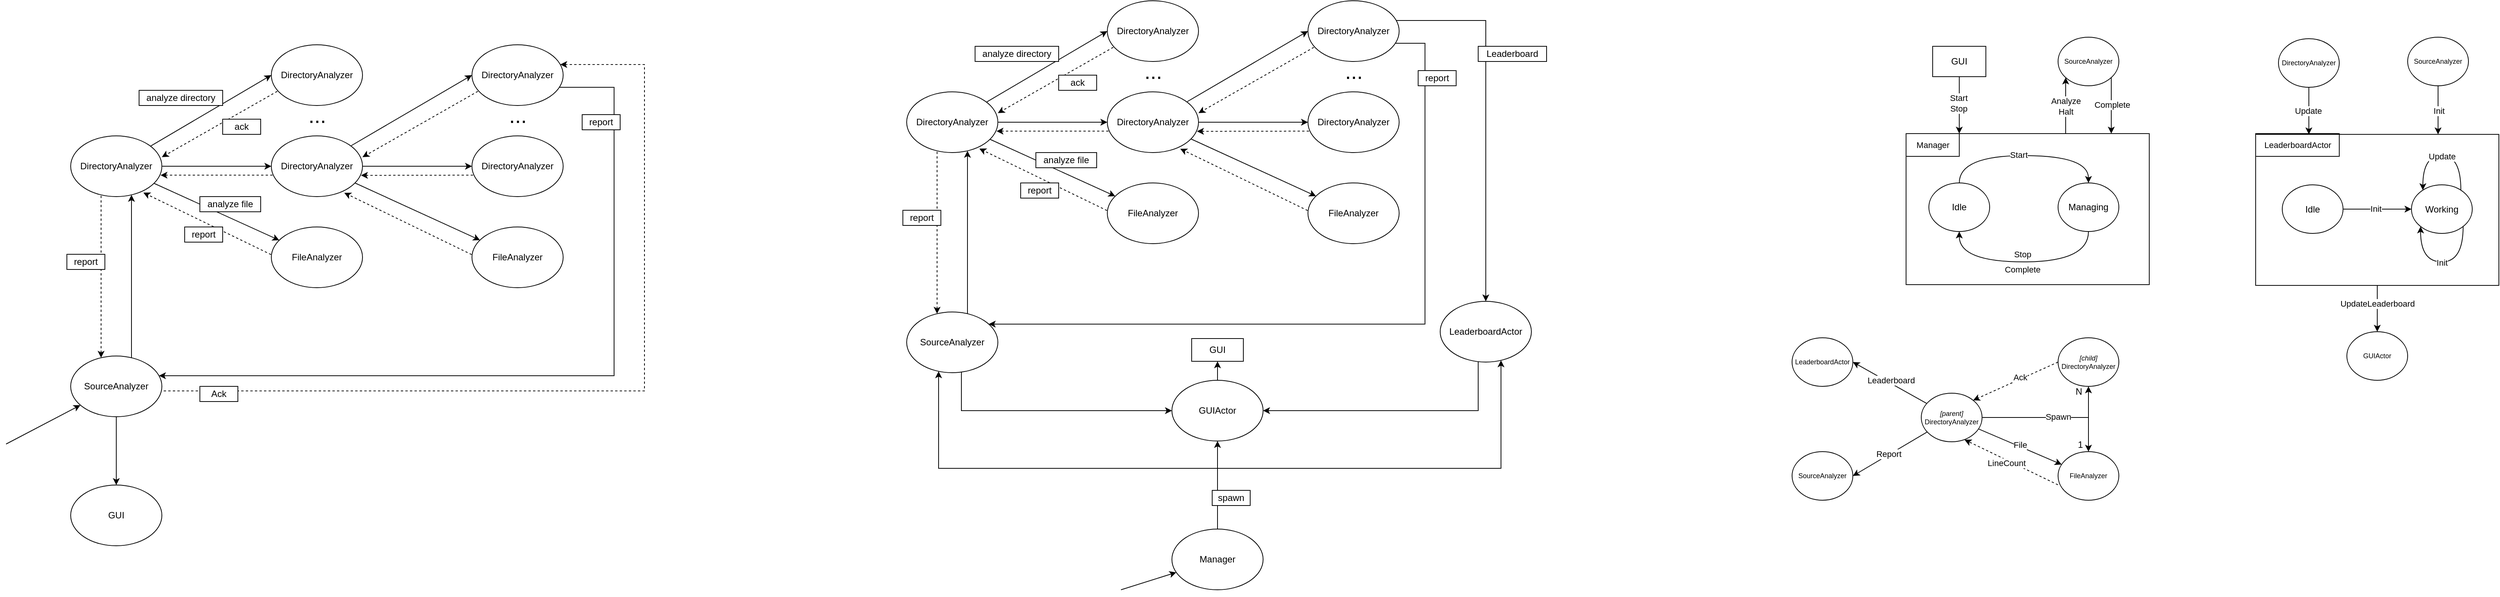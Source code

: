 <mxfile version="21.5.2" type="github">
  <diagram name="part-01-Actors" id="ixp6hun_RJstKnStisOL">
    <mxGraphModel dx="692" dy="480" grid="1" gridSize="10" guides="1" tooltips="1" connect="1" arrows="1" fold="1" page="1" pageScale="1" pageWidth="1169" pageHeight="827" math="0" shadow="0">
      <root>
        <mxCell id="0" />
        <mxCell id="1" parent="0" />
        <mxCell id="HY1gGdeRaSTk6mKzonEz-131" style="edgeStyle=orthogonalEdgeStyle;rounded=0;orthogonalLoop=1;jettySize=auto;html=1;" edge="1" parent="1" source="HY1gGdeRaSTk6mKzonEz-114" target="HY1gGdeRaSTk6mKzonEz-119">
          <mxGeometry relative="1" as="geometry">
            <Array as="points">
              <mxPoint x="2860" y="160" />
              <mxPoint x="2860" y="160" />
            </Array>
          </mxGeometry>
        </mxCell>
        <mxCell id="HY1gGdeRaSTk6mKzonEz-132" value="Analyze&lt;br&gt;Halt" style="edgeLabel;html=1;align=center;verticalAlign=middle;resizable=0;points=[];" vertex="1" connectable="0" parent="HY1gGdeRaSTk6mKzonEz-131">
          <mxGeometry x="0.07" y="-2" relative="1" as="geometry">
            <mxPoint x="-2" y="3" as="offset" />
          </mxGeometry>
        </mxCell>
        <mxCell id="HY1gGdeRaSTk6mKzonEz-114" value="" style="rounded=0;whiteSpace=wrap;html=1;" vertex="1" parent="1">
          <mxGeometry x="2650" y="201" width="320" height="199" as="geometry" />
        </mxCell>
        <mxCell id="HY1gGdeRaSTk6mKzonEz-7" style="edgeStyle=orthogonalEdgeStyle;rounded=0;orthogonalLoop=1;jettySize=auto;html=1;" edge="1" parent="1" source="HY1gGdeRaSTk6mKzonEz-3" target="HY1gGdeRaSTk6mKzonEz-4">
          <mxGeometry relative="1" as="geometry">
            <Array as="points">
              <mxPoint x="315" y="384" />
              <mxPoint x="315" y="384" />
            </Array>
          </mxGeometry>
        </mxCell>
        <mxCell id="HY1gGdeRaSTk6mKzonEz-3" value="SourceAnalyzer" style="ellipse;whiteSpace=wrap;html=1;" vertex="1" parent="1">
          <mxGeometry x="235" y="494" width="120" height="80" as="geometry" />
        </mxCell>
        <mxCell id="HY1gGdeRaSTk6mKzonEz-4" value="DirectoryAnalyzer" style="ellipse;whiteSpace=wrap;html=1;" vertex="1" parent="1">
          <mxGeometry x="235" y="204" width="120" height="80" as="geometry" />
        </mxCell>
        <mxCell id="HY1gGdeRaSTk6mKzonEz-5" value="FileAnalyzer" style="ellipse;whiteSpace=wrap;html=1;" vertex="1" parent="1">
          <mxGeometry x="499" y="324" width="120" height="80" as="geometry" />
        </mxCell>
        <mxCell id="HY1gGdeRaSTk6mKzonEz-6" value="" style="endArrow=classic;html=1;rounded=0;" edge="1" parent="1" target="HY1gGdeRaSTk6mKzonEz-3">
          <mxGeometry width="50" height="50" relative="1" as="geometry">
            <mxPoint x="150" y="610" as="sourcePoint" />
            <mxPoint x="215" y="584" as="targetPoint" />
          </mxGeometry>
        </mxCell>
        <mxCell id="HY1gGdeRaSTk6mKzonEz-8" value="DirectoryAnalyzer" style="ellipse;whiteSpace=wrap;html=1;" vertex="1" parent="1">
          <mxGeometry x="499" y="84" width="120" height="80" as="geometry" />
        </mxCell>
        <mxCell id="HY1gGdeRaSTk6mKzonEz-9" value="DirectoryAnalyzer" style="ellipse;whiteSpace=wrap;html=1;" vertex="1" parent="1">
          <mxGeometry x="499" y="204" width="120" height="80" as="geometry" />
        </mxCell>
        <mxCell id="HY1gGdeRaSTk6mKzonEz-10" style="rounded=0;orthogonalLoop=1;jettySize=auto;html=1;entryX=0;entryY=0.5;entryDx=0;entryDy=0;" edge="1" parent="1" source="HY1gGdeRaSTk6mKzonEz-4" target="HY1gGdeRaSTk6mKzonEz-8">
          <mxGeometry relative="1" as="geometry">
            <mxPoint x="305" y="434" as="sourcePoint" />
            <mxPoint x="305" y="294" as="targetPoint" />
          </mxGeometry>
        </mxCell>
        <mxCell id="HY1gGdeRaSTk6mKzonEz-13" style="rounded=0;orthogonalLoop=1;jettySize=auto;html=1;exitX=0.985;exitY=0.647;exitDx=0;exitDy=0;exitPerimeter=0;entryX=0.026;entryY=0.647;entryDx=0;entryDy=0;entryPerimeter=0;dashed=1;endArrow=none;endFill=0;startArrow=classic;startFill=1;" edge="1" parent="1" source="HY1gGdeRaSTk6mKzonEz-4" target="HY1gGdeRaSTk6mKzonEz-9">
          <mxGeometry relative="1" as="geometry">
            <mxPoint x="362" y="239" as="sourcePoint" />
            <mxPoint x="519" y="154" as="targetPoint" />
          </mxGeometry>
        </mxCell>
        <mxCell id="HY1gGdeRaSTk6mKzonEz-14" style="rounded=0;orthogonalLoop=1;jettySize=auto;html=1;" edge="1" parent="1" source="HY1gGdeRaSTk6mKzonEz-4" target="HY1gGdeRaSTk6mKzonEz-5">
          <mxGeometry relative="1" as="geometry">
            <mxPoint x="362" y="267" as="sourcePoint" />
            <mxPoint x="512" y="301" as="targetPoint" />
          </mxGeometry>
        </mxCell>
        <mxCell id="HY1gGdeRaSTk6mKzonEz-15" value="..." style="text;html=1;align=center;verticalAlign=middle;resizable=0;points=[];autosize=1;strokeColor=none;fillColor=none;fontSize=28;" vertex="1" parent="1">
          <mxGeometry x="534" y="152" width="50" height="50" as="geometry" />
        </mxCell>
        <mxCell id="HY1gGdeRaSTk6mKzonEz-16" style="rounded=0;orthogonalLoop=1;jettySize=auto;html=1;entryX=1;entryY=0.35;entryDx=0;entryDy=0;entryPerimeter=0;exitX=0.065;exitY=0.767;exitDx=0;exitDy=0;exitPerimeter=0;dashed=1;" edge="1" parent="1" source="HY1gGdeRaSTk6mKzonEz-8" target="HY1gGdeRaSTk6mKzonEz-4">
          <mxGeometry relative="1" as="geometry">
            <mxPoint x="350" y="134" as="sourcePoint" />
            <mxPoint x="509" y="134" as="targetPoint" />
          </mxGeometry>
        </mxCell>
        <mxCell id="HY1gGdeRaSTk6mKzonEz-18" style="rounded=0;orthogonalLoop=1;jettySize=auto;html=1;entryX=1;entryY=0.5;entryDx=0;entryDy=0;endArrow=none;endFill=0;startArrow=classic;startFill=1;" edge="1" parent="1" source="HY1gGdeRaSTk6mKzonEz-9" target="HY1gGdeRaSTk6mKzonEz-4">
          <mxGeometry relative="1" as="geometry">
            <mxPoint x="495" y="244" as="sourcePoint" />
            <mxPoint x="365" y="242" as="targetPoint" />
          </mxGeometry>
        </mxCell>
        <mxCell id="HY1gGdeRaSTk6mKzonEz-19" value="analyze directory" style="rounded=0;whiteSpace=wrap;html=1;" vertex="1" parent="1">
          <mxGeometry x="325" y="144" width="110" height="20" as="geometry" />
        </mxCell>
        <mxCell id="HY1gGdeRaSTk6mKzonEz-20" value="ack" style="rounded=0;whiteSpace=wrap;html=1;" vertex="1" parent="1">
          <mxGeometry x="435" y="182" width="50" height="20" as="geometry" />
        </mxCell>
        <mxCell id="HY1gGdeRaSTk6mKzonEz-21" value="analyze file" style="rounded=0;whiteSpace=wrap;html=1;" vertex="1" parent="1">
          <mxGeometry x="405" y="284" width="80" height="20" as="geometry" />
        </mxCell>
        <mxCell id="HY1gGdeRaSTk6mKzonEz-22" style="edgeStyle=orthogonalEdgeStyle;rounded=0;orthogonalLoop=1;jettySize=auto;html=1;dashed=1;endArrow=none;endFill=0;startArrow=classic;startFill=1;" edge="1" parent="1" source="HY1gGdeRaSTk6mKzonEz-3" target="HY1gGdeRaSTk6mKzonEz-4">
          <mxGeometry relative="1" as="geometry">
            <mxPoint x="305" y="504" as="sourcePoint" />
            <mxPoint x="305" y="294" as="targetPoint" />
            <Array as="points">
              <mxPoint x="275" y="384" />
              <mxPoint x="275" y="384" />
            </Array>
          </mxGeometry>
        </mxCell>
        <mxCell id="HY1gGdeRaSTk6mKzonEz-23" style="rounded=0;orthogonalLoop=1;jettySize=auto;html=1;entryX=0.797;entryY=0.935;entryDx=0;entryDy=0;entryPerimeter=0;exitX=-0.003;exitY=0.455;exitDx=0;exitDy=0;exitPerimeter=0;dashed=1;" edge="1" parent="1" source="HY1gGdeRaSTk6mKzonEz-5" target="HY1gGdeRaSTk6mKzonEz-4">
          <mxGeometry relative="1" as="geometry">
            <mxPoint x="499" y="364" as="sourcePoint" />
            <mxPoint x="334.001" y="283.996" as="targetPoint" />
          </mxGeometry>
        </mxCell>
        <mxCell id="HY1gGdeRaSTk6mKzonEz-24" value="report" style="rounded=0;whiteSpace=wrap;html=1;" vertex="1" parent="1">
          <mxGeometry x="385" y="324" width="50" height="20" as="geometry" />
        </mxCell>
        <mxCell id="HY1gGdeRaSTk6mKzonEz-25" value="FileAnalyzer" style="ellipse;whiteSpace=wrap;html=1;" vertex="1" parent="1">
          <mxGeometry x="763" y="324" width="120" height="80" as="geometry" />
        </mxCell>
        <mxCell id="HY1gGdeRaSTk6mKzonEz-47" style="edgeStyle=orthogonalEdgeStyle;rounded=0;orthogonalLoop=1;jettySize=auto;html=1;" edge="1" parent="1" source="HY1gGdeRaSTk6mKzonEz-26" target="HY1gGdeRaSTk6mKzonEz-3">
          <mxGeometry relative="1" as="geometry">
            <Array as="points">
              <mxPoint x="950" y="140" />
              <mxPoint x="950" y="520" />
            </Array>
          </mxGeometry>
        </mxCell>
        <mxCell id="HY1gGdeRaSTk6mKzonEz-26" value="DirectoryAnalyzer" style="ellipse;whiteSpace=wrap;html=1;" vertex="1" parent="1">
          <mxGeometry x="763" y="84" width="120" height="80" as="geometry" />
        </mxCell>
        <mxCell id="HY1gGdeRaSTk6mKzonEz-27" value="DirectoryAnalyzer" style="ellipse;whiteSpace=wrap;html=1;" vertex="1" parent="1">
          <mxGeometry x="763" y="204" width="120" height="80" as="geometry" />
        </mxCell>
        <mxCell id="HY1gGdeRaSTk6mKzonEz-28" style="rounded=0;orthogonalLoop=1;jettySize=auto;html=1;entryX=0;entryY=0.5;entryDx=0;entryDy=0;" edge="1" parent="1" target="HY1gGdeRaSTk6mKzonEz-26">
          <mxGeometry relative="1" as="geometry">
            <mxPoint x="604" y="217" as="sourcePoint" />
            <mxPoint x="569" y="294" as="targetPoint" />
          </mxGeometry>
        </mxCell>
        <mxCell id="HY1gGdeRaSTk6mKzonEz-29" style="rounded=0;orthogonalLoop=1;jettySize=auto;html=1;exitX=0.985;exitY=0.647;exitDx=0;exitDy=0;exitPerimeter=0;entryX=0.026;entryY=0.647;entryDx=0;entryDy=0;entryPerimeter=0;dashed=1;endArrow=none;endFill=0;startArrow=classic;startFill=1;" edge="1" parent="1" target="HY1gGdeRaSTk6mKzonEz-27">
          <mxGeometry relative="1" as="geometry">
            <mxPoint x="617" y="256" as="sourcePoint" />
            <mxPoint x="783" y="154" as="targetPoint" />
          </mxGeometry>
        </mxCell>
        <mxCell id="HY1gGdeRaSTk6mKzonEz-30" style="rounded=0;orthogonalLoop=1;jettySize=auto;html=1;" edge="1" parent="1" target="HY1gGdeRaSTk6mKzonEz-25">
          <mxGeometry relative="1" as="geometry">
            <mxPoint x="609" y="266" as="sourcePoint" />
            <mxPoint x="776" y="301" as="targetPoint" />
          </mxGeometry>
        </mxCell>
        <mxCell id="HY1gGdeRaSTk6mKzonEz-31" value="..." style="text;html=1;align=center;verticalAlign=middle;resizable=0;points=[];autosize=1;strokeColor=none;fillColor=none;fontSize=28;" vertex="1" parent="1">
          <mxGeometry x="798" y="152" width="50" height="50" as="geometry" />
        </mxCell>
        <mxCell id="HY1gGdeRaSTk6mKzonEz-32" style="rounded=0;orthogonalLoop=1;jettySize=auto;html=1;entryX=1;entryY=0.35;entryDx=0;entryDy=0;entryPerimeter=0;exitX=0.065;exitY=0.767;exitDx=0;exitDy=0;exitPerimeter=0;dashed=1;" edge="1" parent="1" source="HY1gGdeRaSTk6mKzonEz-26">
          <mxGeometry relative="1" as="geometry">
            <mxPoint x="614" y="134" as="sourcePoint" />
            <mxPoint x="619" y="232" as="targetPoint" />
          </mxGeometry>
        </mxCell>
        <mxCell id="HY1gGdeRaSTk6mKzonEz-33" style="rounded=0;orthogonalLoop=1;jettySize=auto;html=1;entryX=1;entryY=0.5;entryDx=0;entryDy=0;endArrow=none;endFill=0;startArrow=classic;startFill=1;" edge="1" parent="1" source="HY1gGdeRaSTk6mKzonEz-27">
          <mxGeometry relative="1" as="geometry">
            <mxPoint x="759" y="244" as="sourcePoint" />
            <mxPoint x="619" y="244" as="targetPoint" />
          </mxGeometry>
        </mxCell>
        <mxCell id="HY1gGdeRaSTk6mKzonEz-37" style="rounded=0;orthogonalLoop=1;jettySize=auto;html=1;entryX=0.797;entryY=0.935;entryDx=0;entryDy=0;entryPerimeter=0;exitX=-0.003;exitY=0.455;exitDx=0;exitDy=0;exitPerimeter=0;dashed=1;" edge="1" parent="1" source="HY1gGdeRaSTk6mKzonEz-25">
          <mxGeometry relative="1" as="geometry">
            <mxPoint x="763" y="364" as="sourcePoint" />
            <mxPoint x="595" y="279" as="targetPoint" />
          </mxGeometry>
        </mxCell>
        <mxCell id="HY1gGdeRaSTk6mKzonEz-42" value="GUI" style="ellipse;whiteSpace=wrap;html=1;" vertex="1" parent="1">
          <mxGeometry x="235" y="664" width="120" height="80" as="geometry" />
        </mxCell>
        <mxCell id="HY1gGdeRaSTk6mKzonEz-43" style="edgeStyle=orthogonalEdgeStyle;rounded=0;orthogonalLoop=1;jettySize=auto;html=1;" edge="1" parent="1" source="HY1gGdeRaSTk6mKzonEz-3" target="HY1gGdeRaSTk6mKzonEz-42">
          <mxGeometry relative="1" as="geometry">
            <mxPoint x="325" y="506" as="sourcePoint" />
            <mxPoint x="325" y="292" as="targetPoint" />
            <Array as="points" />
          </mxGeometry>
        </mxCell>
        <mxCell id="HY1gGdeRaSTk6mKzonEz-40" value="report" style="rounded=0;whiteSpace=wrap;html=1;" vertex="1" parent="1">
          <mxGeometry x="908" y="176" width="50" height="20" as="geometry" />
        </mxCell>
        <mxCell id="HY1gGdeRaSTk6mKzonEz-45" value="report" style="rounded=0;whiteSpace=wrap;html=1;" vertex="1" parent="1">
          <mxGeometry x="230" y="360" width="50" height="20" as="geometry" />
        </mxCell>
        <mxCell id="HY1gGdeRaSTk6mKzonEz-50" style="edgeStyle=orthogonalEdgeStyle;rounded=0;orthogonalLoop=1;jettySize=auto;html=1;dashed=1;endArrow=none;endFill=0;startArrow=classic;startFill=1;" edge="1" parent="1" source="HY1gGdeRaSTk6mKzonEz-26" target="HY1gGdeRaSTk6mKzonEz-3">
          <mxGeometry relative="1" as="geometry">
            <mxPoint x="893" y="134" as="sourcePoint" />
            <mxPoint x="361" y="530" as="targetPoint" />
            <Array as="points">
              <mxPoint x="990" y="110" />
              <mxPoint x="990" y="540" />
            </Array>
          </mxGeometry>
        </mxCell>
        <mxCell id="HY1gGdeRaSTk6mKzonEz-52" value="Ack" style="rounded=0;whiteSpace=wrap;html=1;" vertex="1" parent="1">
          <mxGeometry x="405" y="534" width="50" height="20" as="geometry" />
        </mxCell>
        <mxCell id="HY1gGdeRaSTk6mKzonEz-53" style="edgeStyle=orthogonalEdgeStyle;rounded=0;orthogonalLoop=1;jettySize=auto;html=1;" edge="1" parent="1" source="HY1gGdeRaSTk6mKzonEz-54" target="HY1gGdeRaSTk6mKzonEz-55">
          <mxGeometry relative="1" as="geometry">
            <Array as="points">
              <mxPoint x="1415" y="326" />
              <mxPoint x="1415" y="326" />
            </Array>
          </mxGeometry>
        </mxCell>
        <mxCell id="HY1gGdeRaSTk6mKzonEz-91" style="edgeStyle=orthogonalEdgeStyle;rounded=0;orthogonalLoop=1;jettySize=auto;html=1;" edge="1" parent="1" source="HY1gGdeRaSTk6mKzonEz-54" target="HY1gGdeRaSTk6mKzonEz-90">
          <mxGeometry relative="1" as="geometry">
            <Array as="points">
              <mxPoint x="1407" y="566" />
            </Array>
          </mxGeometry>
        </mxCell>
        <mxCell id="HY1gGdeRaSTk6mKzonEz-54" value="SourceAnalyzer" style="ellipse;whiteSpace=wrap;html=1;" vertex="1" parent="1">
          <mxGeometry x="1335" y="436" width="120" height="80" as="geometry" />
        </mxCell>
        <mxCell id="HY1gGdeRaSTk6mKzonEz-55" value="DirectoryAnalyzer" style="ellipse;whiteSpace=wrap;html=1;" vertex="1" parent="1">
          <mxGeometry x="1335" y="146" width="120" height="80" as="geometry" />
        </mxCell>
        <mxCell id="HY1gGdeRaSTk6mKzonEz-56" value="FileAnalyzer" style="ellipse;whiteSpace=wrap;html=1;" vertex="1" parent="1">
          <mxGeometry x="1599" y="266" width="120" height="80" as="geometry" />
        </mxCell>
        <mxCell id="HY1gGdeRaSTk6mKzonEz-57" value="" style="endArrow=classic;html=1;rounded=0;" edge="1" parent="1" target="HY1gGdeRaSTk6mKzonEz-89">
          <mxGeometry width="50" height="50" relative="1" as="geometry">
            <mxPoint x="1617" y="802" as="sourcePoint" />
            <mxPoint x="1547" y="709.31" as="targetPoint" />
          </mxGeometry>
        </mxCell>
        <mxCell id="HY1gGdeRaSTk6mKzonEz-58" value="DirectoryAnalyzer" style="ellipse;whiteSpace=wrap;html=1;" vertex="1" parent="1">
          <mxGeometry x="1599" y="26" width="120" height="80" as="geometry" />
        </mxCell>
        <mxCell id="HY1gGdeRaSTk6mKzonEz-59" value="DirectoryAnalyzer" style="ellipse;whiteSpace=wrap;html=1;" vertex="1" parent="1">
          <mxGeometry x="1599" y="146" width="120" height="80" as="geometry" />
        </mxCell>
        <mxCell id="HY1gGdeRaSTk6mKzonEz-60" style="rounded=0;orthogonalLoop=1;jettySize=auto;html=1;entryX=0;entryY=0.5;entryDx=0;entryDy=0;" edge="1" parent="1" source="HY1gGdeRaSTk6mKzonEz-55" target="HY1gGdeRaSTk6mKzonEz-58">
          <mxGeometry relative="1" as="geometry">
            <mxPoint x="1405" y="376" as="sourcePoint" />
            <mxPoint x="1405" y="236" as="targetPoint" />
          </mxGeometry>
        </mxCell>
        <mxCell id="HY1gGdeRaSTk6mKzonEz-61" style="rounded=0;orthogonalLoop=1;jettySize=auto;html=1;exitX=0.985;exitY=0.647;exitDx=0;exitDy=0;exitPerimeter=0;entryX=0.026;entryY=0.647;entryDx=0;entryDy=0;entryPerimeter=0;dashed=1;endArrow=none;endFill=0;startArrow=classic;startFill=1;" edge="1" parent="1" source="HY1gGdeRaSTk6mKzonEz-55" target="HY1gGdeRaSTk6mKzonEz-59">
          <mxGeometry relative="1" as="geometry">
            <mxPoint x="1462" y="181" as="sourcePoint" />
            <mxPoint x="1619" y="96" as="targetPoint" />
          </mxGeometry>
        </mxCell>
        <mxCell id="HY1gGdeRaSTk6mKzonEz-62" style="rounded=0;orthogonalLoop=1;jettySize=auto;html=1;" edge="1" parent="1" source="HY1gGdeRaSTk6mKzonEz-55" target="HY1gGdeRaSTk6mKzonEz-56">
          <mxGeometry relative="1" as="geometry">
            <mxPoint x="1462" y="209" as="sourcePoint" />
            <mxPoint x="1612" y="243" as="targetPoint" />
          </mxGeometry>
        </mxCell>
        <mxCell id="HY1gGdeRaSTk6mKzonEz-63" value="..." style="text;html=1;align=center;verticalAlign=middle;resizable=0;points=[];autosize=1;strokeColor=none;fillColor=none;fontSize=28;" vertex="1" parent="1">
          <mxGeometry x="1634" y="94" width="50" height="50" as="geometry" />
        </mxCell>
        <mxCell id="HY1gGdeRaSTk6mKzonEz-64" style="rounded=0;orthogonalLoop=1;jettySize=auto;html=1;entryX=1;entryY=0.35;entryDx=0;entryDy=0;entryPerimeter=0;exitX=0.065;exitY=0.767;exitDx=0;exitDy=0;exitPerimeter=0;dashed=1;" edge="1" parent="1" source="HY1gGdeRaSTk6mKzonEz-58" target="HY1gGdeRaSTk6mKzonEz-55">
          <mxGeometry relative="1" as="geometry">
            <mxPoint x="1450" y="76" as="sourcePoint" />
            <mxPoint x="1609" y="76" as="targetPoint" />
          </mxGeometry>
        </mxCell>
        <mxCell id="HY1gGdeRaSTk6mKzonEz-65" style="rounded=0;orthogonalLoop=1;jettySize=auto;html=1;entryX=1;entryY=0.5;entryDx=0;entryDy=0;endArrow=none;endFill=0;startArrow=classic;startFill=1;" edge="1" parent="1" source="HY1gGdeRaSTk6mKzonEz-59" target="HY1gGdeRaSTk6mKzonEz-55">
          <mxGeometry relative="1" as="geometry">
            <mxPoint x="1595" y="186" as="sourcePoint" />
            <mxPoint x="1465" y="184" as="targetPoint" />
          </mxGeometry>
        </mxCell>
        <mxCell id="HY1gGdeRaSTk6mKzonEz-66" value="analyze directory" style="rounded=0;whiteSpace=wrap;html=1;" vertex="1" parent="1">
          <mxGeometry x="1425" y="86" width="110" height="20" as="geometry" />
        </mxCell>
        <mxCell id="HY1gGdeRaSTk6mKzonEz-67" value="ack" style="rounded=0;whiteSpace=wrap;html=1;" vertex="1" parent="1">
          <mxGeometry x="1535" y="124" width="50" height="20" as="geometry" />
        </mxCell>
        <mxCell id="HY1gGdeRaSTk6mKzonEz-68" value="analyze file" style="rounded=0;whiteSpace=wrap;html=1;" vertex="1" parent="1">
          <mxGeometry x="1505" y="226" width="80" height="20" as="geometry" />
        </mxCell>
        <mxCell id="HY1gGdeRaSTk6mKzonEz-69" style="edgeStyle=orthogonalEdgeStyle;rounded=0;orthogonalLoop=1;jettySize=auto;html=1;dashed=1;endArrow=none;endFill=0;startArrow=classic;startFill=1;" edge="1" parent="1" source="HY1gGdeRaSTk6mKzonEz-54" target="HY1gGdeRaSTk6mKzonEz-55">
          <mxGeometry relative="1" as="geometry">
            <mxPoint x="1405" y="446" as="sourcePoint" />
            <mxPoint x="1405" y="236" as="targetPoint" />
            <Array as="points">
              <mxPoint x="1375" y="326" />
              <mxPoint x="1375" y="326" />
            </Array>
          </mxGeometry>
        </mxCell>
        <mxCell id="HY1gGdeRaSTk6mKzonEz-70" style="rounded=0;orthogonalLoop=1;jettySize=auto;html=1;entryX=0.797;entryY=0.935;entryDx=0;entryDy=0;entryPerimeter=0;exitX=-0.003;exitY=0.455;exitDx=0;exitDy=0;exitPerimeter=0;dashed=1;" edge="1" parent="1" source="HY1gGdeRaSTk6mKzonEz-56" target="HY1gGdeRaSTk6mKzonEz-55">
          <mxGeometry relative="1" as="geometry">
            <mxPoint x="1599" y="306" as="sourcePoint" />
            <mxPoint x="1434.001" y="225.996" as="targetPoint" />
          </mxGeometry>
        </mxCell>
        <mxCell id="HY1gGdeRaSTk6mKzonEz-71" value="report" style="rounded=0;whiteSpace=wrap;html=1;" vertex="1" parent="1">
          <mxGeometry x="1485" y="266" width="50" height="20" as="geometry" />
        </mxCell>
        <mxCell id="HY1gGdeRaSTk6mKzonEz-72" value="FileAnalyzer" style="ellipse;whiteSpace=wrap;html=1;" vertex="1" parent="1">
          <mxGeometry x="1863" y="266" width="120" height="80" as="geometry" />
        </mxCell>
        <mxCell id="HY1gGdeRaSTk6mKzonEz-73" style="edgeStyle=orthogonalEdgeStyle;rounded=0;orthogonalLoop=1;jettySize=auto;html=1;" edge="1" parent="1" source="HY1gGdeRaSTk6mKzonEz-74" target="HY1gGdeRaSTk6mKzonEz-54">
          <mxGeometry relative="1" as="geometry">
            <Array as="points">
              <mxPoint x="2017" y="82" />
              <mxPoint x="2017" y="452" />
            </Array>
          </mxGeometry>
        </mxCell>
        <mxCell id="HY1gGdeRaSTk6mKzonEz-74" value="DirectoryAnalyzer" style="ellipse;whiteSpace=wrap;html=1;" vertex="1" parent="1">
          <mxGeometry x="1863" y="26" width="120" height="80" as="geometry" />
        </mxCell>
        <mxCell id="HY1gGdeRaSTk6mKzonEz-75" value="DirectoryAnalyzer" style="ellipse;whiteSpace=wrap;html=1;" vertex="1" parent="1">
          <mxGeometry x="1863" y="146" width="120" height="80" as="geometry" />
        </mxCell>
        <mxCell id="HY1gGdeRaSTk6mKzonEz-76" style="rounded=0;orthogonalLoop=1;jettySize=auto;html=1;entryX=0;entryY=0.5;entryDx=0;entryDy=0;" edge="1" parent="1" target="HY1gGdeRaSTk6mKzonEz-74">
          <mxGeometry relative="1" as="geometry">
            <mxPoint x="1704" y="159" as="sourcePoint" />
            <mxPoint x="1669" y="236" as="targetPoint" />
          </mxGeometry>
        </mxCell>
        <mxCell id="HY1gGdeRaSTk6mKzonEz-77" style="rounded=0;orthogonalLoop=1;jettySize=auto;html=1;exitX=0.985;exitY=0.647;exitDx=0;exitDy=0;exitPerimeter=0;entryX=0.026;entryY=0.647;entryDx=0;entryDy=0;entryPerimeter=0;dashed=1;endArrow=none;endFill=0;startArrow=classic;startFill=1;" edge="1" parent="1" target="HY1gGdeRaSTk6mKzonEz-75">
          <mxGeometry relative="1" as="geometry">
            <mxPoint x="1717" y="198" as="sourcePoint" />
            <mxPoint x="1883" y="96" as="targetPoint" />
          </mxGeometry>
        </mxCell>
        <mxCell id="HY1gGdeRaSTk6mKzonEz-78" style="rounded=0;orthogonalLoop=1;jettySize=auto;html=1;" edge="1" parent="1" target="HY1gGdeRaSTk6mKzonEz-72">
          <mxGeometry relative="1" as="geometry">
            <mxPoint x="1709" y="208" as="sourcePoint" />
            <mxPoint x="1876" y="243" as="targetPoint" />
          </mxGeometry>
        </mxCell>
        <mxCell id="HY1gGdeRaSTk6mKzonEz-79" value="..." style="text;html=1;align=center;verticalAlign=middle;resizable=0;points=[];autosize=1;strokeColor=none;fillColor=none;fontSize=28;" vertex="1" parent="1">
          <mxGeometry x="1898" y="94" width="50" height="50" as="geometry" />
        </mxCell>
        <mxCell id="HY1gGdeRaSTk6mKzonEz-80" style="rounded=0;orthogonalLoop=1;jettySize=auto;html=1;entryX=1;entryY=0.35;entryDx=0;entryDy=0;entryPerimeter=0;exitX=0.065;exitY=0.767;exitDx=0;exitDy=0;exitPerimeter=0;dashed=1;" edge="1" parent="1" source="HY1gGdeRaSTk6mKzonEz-74">
          <mxGeometry relative="1" as="geometry">
            <mxPoint x="1714" y="76" as="sourcePoint" />
            <mxPoint x="1719" y="174" as="targetPoint" />
          </mxGeometry>
        </mxCell>
        <mxCell id="HY1gGdeRaSTk6mKzonEz-81" style="rounded=0;orthogonalLoop=1;jettySize=auto;html=1;entryX=1;entryY=0.5;entryDx=0;entryDy=0;endArrow=none;endFill=0;startArrow=classic;startFill=1;" edge="1" parent="1" source="HY1gGdeRaSTk6mKzonEz-75">
          <mxGeometry relative="1" as="geometry">
            <mxPoint x="1859" y="186" as="sourcePoint" />
            <mxPoint x="1719" y="186" as="targetPoint" />
          </mxGeometry>
        </mxCell>
        <mxCell id="HY1gGdeRaSTk6mKzonEz-82" style="rounded=0;orthogonalLoop=1;jettySize=auto;html=1;entryX=0.797;entryY=0.935;entryDx=0;entryDy=0;entryPerimeter=0;exitX=-0.003;exitY=0.455;exitDx=0;exitDy=0;exitPerimeter=0;dashed=1;" edge="1" parent="1" source="HY1gGdeRaSTk6mKzonEz-72">
          <mxGeometry relative="1" as="geometry">
            <mxPoint x="1863" y="306" as="sourcePoint" />
            <mxPoint x="1695" y="221" as="targetPoint" />
          </mxGeometry>
        </mxCell>
        <mxCell id="HY1gGdeRaSTk6mKzonEz-83" value="LeaderboardActor" style="ellipse;whiteSpace=wrap;html=1;" vertex="1" parent="1">
          <mxGeometry x="2037" y="422" width="120" height="80" as="geometry" />
        </mxCell>
        <mxCell id="HY1gGdeRaSTk6mKzonEz-85" value="report" style="rounded=0;whiteSpace=wrap;html=1;" vertex="1" parent="1">
          <mxGeometry x="2008" y="118" width="50" height="20" as="geometry" />
        </mxCell>
        <mxCell id="HY1gGdeRaSTk6mKzonEz-86" value="report" style="rounded=0;whiteSpace=wrap;html=1;" vertex="1" parent="1">
          <mxGeometry x="1330" y="302" width="50" height="20" as="geometry" />
        </mxCell>
        <mxCell id="HY1gGdeRaSTk6mKzonEz-95" value="" style="edgeStyle=orthogonalEdgeStyle;rounded=0;orthogonalLoop=1;jettySize=auto;html=1;" edge="1" parent="1" source="HY1gGdeRaSTk6mKzonEz-89" target="HY1gGdeRaSTk6mKzonEz-90">
          <mxGeometry relative="1" as="geometry" />
        </mxCell>
        <mxCell id="HY1gGdeRaSTk6mKzonEz-96" style="edgeStyle=orthogonalEdgeStyle;rounded=0;orthogonalLoop=1;jettySize=auto;html=1;" edge="1" parent="1" source="HY1gGdeRaSTk6mKzonEz-89" target="HY1gGdeRaSTk6mKzonEz-54">
          <mxGeometry relative="1" as="geometry">
            <Array as="points">
              <mxPoint x="1744" y="642" />
              <mxPoint x="1377" y="642" />
            </Array>
          </mxGeometry>
        </mxCell>
        <mxCell id="HY1gGdeRaSTk6mKzonEz-97" style="edgeStyle=orthogonalEdgeStyle;rounded=0;orthogonalLoop=1;jettySize=auto;html=1;" edge="1" parent="1" source="HY1gGdeRaSTk6mKzonEz-89" target="HY1gGdeRaSTk6mKzonEz-83">
          <mxGeometry relative="1" as="geometry">
            <Array as="points">
              <mxPoint x="1744" y="642" />
              <mxPoint x="2117" y="642" />
            </Array>
          </mxGeometry>
        </mxCell>
        <mxCell id="HY1gGdeRaSTk6mKzonEz-89" value="Manager" style="ellipse;whiteSpace=wrap;html=1;" vertex="1" parent="1">
          <mxGeometry x="1684" y="722" width="120" height="80" as="geometry" />
        </mxCell>
        <mxCell id="HY1gGdeRaSTk6mKzonEz-102" value="" style="edgeStyle=orthogonalEdgeStyle;rounded=0;orthogonalLoop=1;jettySize=auto;html=1;" edge="1" parent="1" source="HY1gGdeRaSTk6mKzonEz-90" target="HY1gGdeRaSTk6mKzonEz-100">
          <mxGeometry relative="1" as="geometry" />
        </mxCell>
        <mxCell id="HY1gGdeRaSTk6mKzonEz-90" value="GUIActor" style="ellipse;whiteSpace=wrap;html=1;" vertex="1" parent="1">
          <mxGeometry x="1684" y="526" width="120" height="80" as="geometry" />
        </mxCell>
        <mxCell id="HY1gGdeRaSTk6mKzonEz-92" style="edgeStyle=orthogonalEdgeStyle;rounded=0;orthogonalLoop=1;jettySize=auto;html=1;" edge="1" parent="1" source="HY1gGdeRaSTk6mKzonEz-83" target="HY1gGdeRaSTk6mKzonEz-90">
          <mxGeometry relative="1" as="geometry">
            <mxPoint x="1405" y="526" as="sourcePoint" />
            <mxPoint x="1405" y="642" as="targetPoint" />
            <Array as="points">
              <mxPoint x="2087" y="566" />
            </Array>
          </mxGeometry>
        </mxCell>
        <mxCell id="HY1gGdeRaSTk6mKzonEz-93" style="edgeStyle=orthogonalEdgeStyle;rounded=0;orthogonalLoop=1;jettySize=auto;html=1;" edge="1" parent="1" source="HY1gGdeRaSTk6mKzonEz-74" target="HY1gGdeRaSTk6mKzonEz-83">
          <mxGeometry relative="1" as="geometry">
            <Array as="points">
              <mxPoint x="2097" y="52" />
            </Array>
            <mxPoint x="1988" y="92" as="sourcePoint" />
            <mxPoint x="2127" y="612" as="targetPoint" />
          </mxGeometry>
        </mxCell>
        <mxCell id="HY1gGdeRaSTk6mKzonEz-94" value="Leaderboard" style="rounded=0;whiteSpace=wrap;html=1;" vertex="1" parent="1">
          <mxGeometry x="2087" y="86" width="90" height="20" as="geometry" />
        </mxCell>
        <mxCell id="HY1gGdeRaSTk6mKzonEz-98" value="spawn" style="rounded=0;whiteSpace=wrap;html=1;" vertex="1" parent="1">
          <mxGeometry x="1737" y="671" width="50" height="20" as="geometry" />
        </mxCell>
        <mxCell id="HY1gGdeRaSTk6mKzonEz-100" value="GUI" style="rounded=0;whiteSpace=wrap;html=1;" vertex="1" parent="1">
          <mxGeometry x="1710" y="471" width="68" height="30" as="geometry" />
        </mxCell>
        <mxCell id="HY1gGdeRaSTk6mKzonEz-107" style="edgeStyle=orthogonalEdgeStyle;rounded=0;orthogonalLoop=1;jettySize=auto;html=1;curved=1;" edge="1" parent="1" source="HY1gGdeRaSTk6mKzonEz-105" target="HY1gGdeRaSTk6mKzonEz-106">
          <mxGeometry relative="1" as="geometry">
            <Array as="points">
              <mxPoint x="2720" y="230" />
              <mxPoint x="2890" y="230" />
            </Array>
          </mxGeometry>
        </mxCell>
        <mxCell id="HY1gGdeRaSTk6mKzonEz-108" value="Start" style="edgeLabel;html=1;align=center;verticalAlign=middle;resizable=0;points=[];" vertex="1" connectable="0" parent="HY1gGdeRaSTk6mKzonEz-107">
          <mxGeometry x="-0.058" y="1" relative="1" as="geometry">
            <mxPoint as="offset" />
          </mxGeometry>
        </mxCell>
        <mxCell id="HY1gGdeRaSTk6mKzonEz-105" value="Idle" style="ellipse;whiteSpace=wrap;html=1;" vertex="1" parent="1">
          <mxGeometry x="2680" y="266" width="80" height="64" as="geometry" />
        </mxCell>
        <mxCell id="HY1gGdeRaSTk6mKzonEz-111" style="edgeStyle=orthogonalEdgeStyle;rounded=0;orthogonalLoop=1;jettySize=auto;html=1;curved=1;" edge="1" parent="1" source="HY1gGdeRaSTk6mKzonEz-106" target="HY1gGdeRaSTk6mKzonEz-105">
          <mxGeometry relative="1" as="geometry">
            <Array as="points">
              <mxPoint x="2890" y="370" />
              <mxPoint x="2720" y="370" />
            </Array>
          </mxGeometry>
        </mxCell>
        <mxCell id="HY1gGdeRaSTk6mKzonEz-112" value="Stop" style="edgeLabel;html=1;align=center;verticalAlign=middle;resizable=0;points=[];" vertex="1" connectable="0" parent="HY1gGdeRaSTk6mKzonEz-111">
          <mxGeometry x="0.015" y="-1" relative="1" as="geometry">
            <mxPoint y="-9" as="offset" />
          </mxGeometry>
        </mxCell>
        <mxCell id="HY1gGdeRaSTk6mKzonEz-113" value="Complete" style="edgeLabel;html=1;align=center;verticalAlign=middle;resizable=0;points=[];" vertex="1" connectable="0" parent="HY1gGdeRaSTk6mKzonEz-111">
          <mxGeometry x="-0.183" y="-4" relative="1" as="geometry">
            <mxPoint x="-25" y="14" as="offset" />
          </mxGeometry>
        </mxCell>
        <mxCell id="HY1gGdeRaSTk6mKzonEz-106" value="Managing" style="ellipse;whiteSpace=wrap;html=1;" vertex="1" parent="1">
          <mxGeometry x="2850" y="266" width="80" height="64" as="geometry" />
        </mxCell>
        <mxCell id="HY1gGdeRaSTk6mKzonEz-117" value="Manager" style="text;html=1;align=center;verticalAlign=middle;resizable=0;points=[];autosize=1;strokeColor=default;fillColor=none;perimeterSpacing=2;fontSize=11;" vertex="1" parent="1">
          <mxGeometry x="2650" y="201" width="70" height="30" as="geometry" />
        </mxCell>
        <mxCell id="HY1gGdeRaSTk6mKzonEz-122" style="edgeStyle=orthogonalEdgeStyle;rounded=0;orthogonalLoop=1;jettySize=auto;html=1;" edge="1" parent="1" source="HY1gGdeRaSTk6mKzonEz-119" target="HY1gGdeRaSTk6mKzonEz-114">
          <mxGeometry relative="1" as="geometry">
            <Array as="points">
              <mxPoint x="2920" y="160" />
              <mxPoint x="2920" y="160" />
            </Array>
          </mxGeometry>
        </mxCell>
        <mxCell id="HY1gGdeRaSTk6mKzonEz-123" value="Complete" style="edgeLabel;html=1;align=center;verticalAlign=middle;resizable=0;points=[];" vertex="1" connectable="0" parent="HY1gGdeRaSTk6mKzonEz-122">
          <mxGeometry x="-0.292" y="1" relative="1" as="geometry">
            <mxPoint y="10" as="offset" />
          </mxGeometry>
        </mxCell>
        <mxCell id="HY1gGdeRaSTk6mKzonEz-119" value="SourceAnalyzer" style="ellipse;whiteSpace=wrap;html=1;fontSize=9;" vertex="1" parent="1">
          <mxGeometry x="2850" y="74" width="80" height="64" as="geometry" />
        </mxCell>
        <mxCell id="HY1gGdeRaSTk6mKzonEz-129" style="edgeStyle=orthogonalEdgeStyle;rounded=0;orthogonalLoop=1;jettySize=auto;html=1;" edge="1" parent="1" source="HY1gGdeRaSTk6mKzonEz-128" target="HY1gGdeRaSTk6mKzonEz-114">
          <mxGeometry relative="1" as="geometry">
            <Array as="points">
              <mxPoint x="2720" y="180" />
              <mxPoint x="2720" y="180" />
            </Array>
          </mxGeometry>
        </mxCell>
        <mxCell id="HY1gGdeRaSTk6mKzonEz-130" value="Start&lt;br&gt;Stop" style="edgeLabel;html=1;align=center;verticalAlign=middle;resizable=0;points=[];" vertex="1" connectable="0" parent="HY1gGdeRaSTk6mKzonEz-129">
          <mxGeometry x="-0.314" relative="1" as="geometry">
            <mxPoint x="-1" y="9" as="offset" />
          </mxGeometry>
        </mxCell>
        <mxCell id="HY1gGdeRaSTk6mKzonEz-128" value="GUI" style="rounded=0;whiteSpace=wrap;html=1;" vertex="1" parent="1">
          <mxGeometry x="2685" y="86" width="70" height="40" as="geometry" />
        </mxCell>
        <mxCell id="HY1gGdeRaSTk6mKzonEz-179" value="" style="edgeStyle=orthogonalEdgeStyle;rounded=0;orthogonalLoop=1;jettySize=auto;html=1;" edge="1" parent="1" source="HY1gGdeRaSTk6mKzonEz-153" target="HY1gGdeRaSTk6mKzonEz-178">
          <mxGeometry relative="1" as="geometry" />
        </mxCell>
        <mxCell id="HY1gGdeRaSTk6mKzonEz-180" value="UpdateLeaderboard" style="edgeLabel;html=1;align=center;verticalAlign=middle;resizable=0;points=[];" vertex="1" connectable="0" parent="HY1gGdeRaSTk6mKzonEz-179">
          <mxGeometry x="-0.257" y="1" relative="1" as="geometry">
            <mxPoint x="-1" y="1" as="offset" />
          </mxGeometry>
        </mxCell>
        <mxCell id="HY1gGdeRaSTk6mKzonEz-153" value="" style="rounded=0;whiteSpace=wrap;html=1;" vertex="1" parent="1">
          <mxGeometry x="3110" y="202" width="320" height="199" as="geometry" />
        </mxCell>
        <mxCell id="HY1gGdeRaSTk6mKzonEz-154" style="edgeStyle=orthogonalEdgeStyle;rounded=0;orthogonalLoop=1;jettySize=auto;html=1;curved=1;" edge="1" parent="1" source="HY1gGdeRaSTk6mKzonEz-156" target="HY1gGdeRaSTk6mKzonEz-160">
          <mxGeometry relative="1" as="geometry">
            <Array as="points">
              <mxPoint x="3270" y="300" />
              <mxPoint x="3270" y="300" />
            </Array>
          </mxGeometry>
        </mxCell>
        <mxCell id="HY1gGdeRaSTk6mKzonEz-155" value="Init" style="edgeLabel;html=1;align=center;verticalAlign=middle;resizable=0;points=[];" vertex="1" connectable="0" parent="HY1gGdeRaSTk6mKzonEz-154">
          <mxGeometry x="-0.058" y="1" relative="1" as="geometry">
            <mxPoint as="offset" />
          </mxGeometry>
        </mxCell>
        <mxCell id="HY1gGdeRaSTk6mKzonEz-156" value="Idle" style="ellipse;whiteSpace=wrap;html=1;" vertex="1" parent="1">
          <mxGeometry x="3145" y="268.5" width="80" height="64" as="geometry" />
        </mxCell>
        <mxCell id="HY1gGdeRaSTk6mKzonEz-160" value="Working" style="ellipse;whiteSpace=wrap;html=1;" vertex="1" parent="1">
          <mxGeometry x="3315" y="268.5" width="80" height="64" as="geometry" />
        </mxCell>
        <mxCell id="HY1gGdeRaSTk6mKzonEz-161" value="LeaderboardActor" style="text;html=1;align=center;verticalAlign=middle;resizable=0;points=[];autosize=1;strokeColor=default;fillColor=none;perimeterSpacing=2;fontSize=11;" vertex="1" parent="1">
          <mxGeometry x="3110" y="201" width="110" height="30" as="geometry" />
        </mxCell>
        <mxCell id="HY1gGdeRaSTk6mKzonEz-162" style="edgeStyle=orthogonalEdgeStyle;rounded=0;orthogonalLoop=1;jettySize=auto;html=1;" edge="1" parent="1" source="HY1gGdeRaSTk6mKzonEz-164" target="HY1gGdeRaSTk6mKzonEz-153">
          <mxGeometry relative="1" as="geometry">
            <Array as="points">
              <mxPoint x="3350" y="170" />
              <mxPoint x="3350" y="170" />
            </Array>
          </mxGeometry>
        </mxCell>
        <mxCell id="HY1gGdeRaSTk6mKzonEz-163" value="Init" style="edgeLabel;html=1;align=center;verticalAlign=middle;resizable=0;points=[];" vertex="1" connectable="0" parent="HY1gGdeRaSTk6mKzonEz-162">
          <mxGeometry x="-0.292" y="1" relative="1" as="geometry">
            <mxPoint y="10" as="offset" />
          </mxGeometry>
        </mxCell>
        <mxCell id="HY1gGdeRaSTk6mKzonEz-164" value="SourceAnalyzer" style="ellipse;whiteSpace=wrap;html=1;fontSize=9;" vertex="1" parent="1">
          <mxGeometry x="3310" y="74" width="80" height="64" as="geometry" />
        </mxCell>
        <mxCell id="HY1gGdeRaSTk6mKzonEz-165" style="edgeStyle=orthogonalEdgeStyle;rounded=0;orthogonalLoop=1;jettySize=auto;html=1;" edge="1" parent="1" source="HY1gGdeRaSTk6mKzonEz-177" target="HY1gGdeRaSTk6mKzonEz-153">
          <mxGeometry relative="1" as="geometry">
            <Array as="points">
              <mxPoint x="3180" y="180" />
              <mxPoint x="3180" y="180" />
            </Array>
            <mxPoint x="3180" y="126" as="sourcePoint" />
          </mxGeometry>
        </mxCell>
        <mxCell id="HY1gGdeRaSTk6mKzonEz-166" value="Update" style="edgeLabel;html=1;align=center;verticalAlign=middle;resizable=0;points=[];" vertex="1" connectable="0" parent="HY1gGdeRaSTk6mKzonEz-165">
          <mxGeometry x="-0.314" relative="1" as="geometry">
            <mxPoint x="-1" y="9" as="offset" />
          </mxGeometry>
        </mxCell>
        <mxCell id="HY1gGdeRaSTk6mKzonEz-173" style="edgeStyle=orthogonalEdgeStyle;rounded=0;orthogonalLoop=1;jettySize=auto;html=1;curved=1;" edge="1" parent="1" source="HY1gGdeRaSTk6mKzonEz-160" target="HY1gGdeRaSTk6mKzonEz-160">
          <mxGeometry relative="1" as="geometry">
            <Array as="points">
              <mxPoint x="3383" y="370" />
              <mxPoint x="3327" y="370" />
            </Array>
            <mxPoint x="3383.264" y="322.127" as="sourcePoint" />
            <mxPoint x="3326.696" y="322.127" as="targetPoint" />
          </mxGeometry>
        </mxCell>
        <mxCell id="HY1gGdeRaSTk6mKzonEz-174" value="Init" style="edgeLabel;html=1;align=center;verticalAlign=middle;resizable=0;points=[];" vertex="1" connectable="0" parent="HY1gGdeRaSTk6mKzonEz-173">
          <mxGeometry x="-0.058" y="1" relative="1" as="geometry">
            <mxPoint x="-4" as="offset" />
          </mxGeometry>
        </mxCell>
        <mxCell id="HY1gGdeRaSTk6mKzonEz-175" style="edgeStyle=orthogonalEdgeStyle;rounded=0;orthogonalLoop=1;jettySize=auto;html=1;curved=1;" edge="1" parent="1" source="HY1gGdeRaSTk6mKzonEz-160" target="HY1gGdeRaSTk6mKzonEz-160">
          <mxGeometry relative="1" as="geometry">
            <Array as="points">
              <mxPoint x="3380" y="230" />
              <mxPoint x="3330" y="230" />
            </Array>
            <mxPoint x="3393" y="333" as="sourcePoint" />
            <mxPoint x="3337" y="333" as="targetPoint" />
          </mxGeometry>
        </mxCell>
        <mxCell id="HY1gGdeRaSTk6mKzonEz-176" value="Update" style="edgeLabel;html=1;align=center;verticalAlign=middle;resizable=0;points=[];fontSize=11;" vertex="1" connectable="0" parent="HY1gGdeRaSTk6mKzonEz-175">
          <mxGeometry x="-0.058" y="1" relative="1" as="geometry">
            <mxPoint x="-4" as="offset" />
          </mxGeometry>
        </mxCell>
        <mxCell id="HY1gGdeRaSTk6mKzonEz-177" value="DirectoryAnalyzer" style="ellipse;whiteSpace=wrap;html=1;fontSize=9;" vertex="1" parent="1">
          <mxGeometry x="3140" y="76" width="80" height="64" as="geometry" />
        </mxCell>
        <mxCell id="HY1gGdeRaSTk6mKzonEz-178" value="GUIActor" style="ellipse;whiteSpace=wrap;html=1;fontSize=9;" vertex="1" parent="1">
          <mxGeometry x="3230" y="462" width="80" height="64" as="geometry" />
        </mxCell>
        <mxCell id="HY1gGdeRaSTk6mKzonEz-191" style="edgeStyle=orthogonalEdgeStyle;rounded=0;orthogonalLoop=1;jettySize=auto;html=1;entryX=0.5;entryY=1;entryDx=0;entryDy=0;" edge="1" parent="1" source="HY1gGdeRaSTk6mKzonEz-181" target="HY1gGdeRaSTk6mKzonEz-184">
          <mxGeometry relative="1" as="geometry" />
        </mxCell>
        <mxCell id="HY1gGdeRaSTk6mKzonEz-192" style="edgeStyle=orthogonalEdgeStyle;rounded=0;orthogonalLoop=1;jettySize=auto;html=1;" edge="1" parent="1" source="HY1gGdeRaSTk6mKzonEz-181" target="HY1gGdeRaSTk6mKzonEz-182">
          <mxGeometry relative="1" as="geometry" />
        </mxCell>
        <mxCell id="HY1gGdeRaSTk6mKzonEz-193" value="Spawn" style="edgeLabel;html=1;align=center;verticalAlign=middle;resizable=0;points=[];" vertex="1" connectable="0" parent="HY1gGdeRaSTk6mKzonEz-192">
          <mxGeometry x="-0.038" y="-1" relative="1" as="geometry">
            <mxPoint x="11" y="-2" as="offset" />
          </mxGeometry>
        </mxCell>
        <mxCell id="HY1gGdeRaSTk6mKzonEz-199" style="rounded=0;orthogonalLoop=1;jettySize=auto;html=1;" edge="1" parent="1" source="HY1gGdeRaSTk6mKzonEz-181" target="HY1gGdeRaSTk6mKzonEz-182">
          <mxGeometry relative="1" as="geometry">
            <mxPoint x="2851" y="635" as="targetPoint" />
          </mxGeometry>
        </mxCell>
        <mxCell id="HY1gGdeRaSTk6mKzonEz-200" value="File" style="edgeLabel;html=1;align=center;verticalAlign=middle;resizable=0;points=[];" vertex="1" connectable="0" parent="HY1gGdeRaSTk6mKzonEz-199">
          <mxGeometry x="0.089" relative="1" as="geometry">
            <mxPoint x="-5" y="-5" as="offset" />
          </mxGeometry>
        </mxCell>
        <mxCell id="HY1gGdeRaSTk6mKzonEz-202" value="" style="rounded=0;orthogonalLoop=1;jettySize=auto;html=1;entryX=1;entryY=0.5;entryDx=0;entryDy=0;" edge="1" parent="1" source="HY1gGdeRaSTk6mKzonEz-181" target="HY1gGdeRaSTk6mKzonEz-201">
          <mxGeometry relative="1" as="geometry" />
        </mxCell>
        <mxCell id="HY1gGdeRaSTk6mKzonEz-203" value="Report" style="edgeLabel;html=1;align=center;verticalAlign=middle;resizable=0;points=[];" vertex="1" connectable="0" parent="HY1gGdeRaSTk6mKzonEz-202">
          <mxGeometry x="0.041" y="-1" relative="1" as="geometry">
            <mxPoint as="offset" />
          </mxGeometry>
        </mxCell>
        <mxCell id="HY1gGdeRaSTk6mKzonEz-207" style="rounded=0;orthogonalLoop=1;jettySize=auto;html=1;entryX=1;entryY=0.5;entryDx=0;entryDy=0;" edge="1" parent="1" source="HY1gGdeRaSTk6mKzonEz-181" target="HY1gGdeRaSTk6mKzonEz-204">
          <mxGeometry relative="1" as="geometry" />
        </mxCell>
        <mxCell id="HY1gGdeRaSTk6mKzonEz-208" value="Leaderboard" style="edgeLabel;html=1;align=center;verticalAlign=middle;resizable=0;points=[];" vertex="1" connectable="0" parent="HY1gGdeRaSTk6mKzonEz-207">
          <mxGeometry x="0.081" y="-1" relative="1" as="geometry">
            <mxPoint x="5" as="offset" />
          </mxGeometry>
        </mxCell>
        <mxCell id="HY1gGdeRaSTk6mKzonEz-181" value="&lt;i&gt;[parent]&lt;/i&gt;&lt;br&gt;DirectoryAnalyzer&lt;br&gt;" style="ellipse;whiteSpace=wrap;html=1;fontSize=9;" vertex="1" parent="1">
          <mxGeometry x="2670" y="543" width="80" height="64" as="geometry" />
        </mxCell>
        <mxCell id="HY1gGdeRaSTk6mKzonEz-197" style="rounded=0;orthogonalLoop=1;jettySize=auto;html=1;dashed=1;entryX=0.712;entryY=0.958;entryDx=0;entryDy=0;exitX=-0.002;exitY=0.683;exitDx=0;exitDy=0;entryPerimeter=0;exitPerimeter=0;" edge="1" parent="1" source="HY1gGdeRaSTk6mKzonEz-182" target="HY1gGdeRaSTk6mKzonEz-181">
          <mxGeometry relative="1" as="geometry" />
        </mxCell>
        <mxCell id="HY1gGdeRaSTk6mKzonEz-198" value="LineCount" style="edgeLabel;html=1;align=center;verticalAlign=middle;resizable=0;points=[];" vertex="1" connectable="0" parent="HY1gGdeRaSTk6mKzonEz-197">
          <mxGeometry x="-0.035" relative="1" as="geometry">
            <mxPoint x="-9" as="offset" />
          </mxGeometry>
        </mxCell>
        <mxCell id="HY1gGdeRaSTk6mKzonEz-182" value="FileAnalyzer" style="ellipse;whiteSpace=wrap;html=1;fontSize=9;" vertex="1" parent="1">
          <mxGeometry x="2850" y="620" width="80" height="64" as="geometry" />
        </mxCell>
        <mxCell id="HY1gGdeRaSTk6mKzonEz-195" style="rounded=0;orthogonalLoop=1;jettySize=auto;html=1;entryX=1;entryY=0;entryDx=0;entryDy=0;dashed=1;exitX=0;exitY=0.5;exitDx=0;exitDy=0;" edge="1" parent="1" source="HY1gGdeRaSTk6mKzonEz-184" target="HY1gGdeRaSTk6mKzonEz-181">
          <mxGeometry relative="1" as="geometry" />
        </mxCell>
        <mxCell id="HY1gGdeRaSTk6mKzonEz-196" value="Ack" style="edgeLabel;html=1;align=center;verticalAlign=middle;resizable=0;points=[];" vertex="1" connectable="0" parent="HY1gGdeRaSTk6mKzonEz-195">
          <mxGeometry x="-0.165" y="2" relative="1" as="geometry">
            <mxPoint x="-5" y="-3" as="offset" />
          </mxGeometry>
        </mxCell>
        <mxCell id="HY1gGdeRaSTk6mKzonEz-184" value="&lt;i&gt;[child]&lt;/i&gt;&lt;br&gt;DirectoryAnalyzer" style="ellipse;whiteSpace=wrap;html=1;fontSize=9;" vertex="1" parent="1">
          <mxGeometry x="2850" y="470" width="80" height="64" as="geometry" />
        </mxCell>
        <mxCell id="HY1gGdeRaSTk6mKzonEz-186" value="1" style="text;html=1;align=center;verticalAlign=middle;resizable=0;points=[];autosize=1;strokeColor=none;fillColor=none;" vertex="1" parent="1">
          <mxGeometry x="2864" y="596" width="30" height="30" as="geometry" />
        </mxCell>
        <mxCell id="HY1gGdeRaSTk6mKzonEz-187" value="N" style="text;html=1;align=center;verticalAlign=middle;resizable=0;points=[];autosize=1;strokeColor=none;fillColor=none;" vertex="1" parent="1">
          <mxGeometry x="2862" y="526" width="30" height="30" as="geometry" />
        </mxCell>
        <mxCell id="HY1gGdeRaSTk6mKzonEz-201" value="SourceAnalyzer" style="ellipse;whiteSpace=wrap;html=1;fontSize=9;" vertex="1" parent="1">
          <mxGeometry x="2500" y="620" width="80" height="64" as="geometry" />
        </mxCell>
        <mxCell id="HY1gGdeRaSTk6mKzonEz-204" value="LeaderboardActor" style="ellipse;whiteSpace=wrap;html=1;fontSize=9;" vertex="1" parent="1">
          <mxGeometry x="2500" y="470" width="80" height="64" as="geometry" />
        </mxCell>
      </root>
    </mxGraphModel>
  </diagram>
</mxfile>
